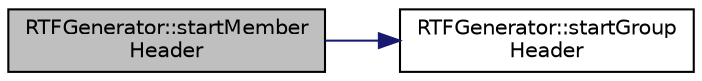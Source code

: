 digraph "RTFGenerator::startMemberHeader"
{
 // LATEX_PDF_SIZE
  edge [fontname="Helvetica",fontsize="10",labelfontname="Helvetica",labelfontsize="10"];
  node [fontname="Helvetica",fontsize="10",shape=record];
  rankdir="LR";
  Node1 [label="RTFGenerator::startMember\lHeader",height=0.2,width=0.4,color="black", fillcolor="grey75", style="filled", fontcolor="black",tooltip=" "];
  Node1 -> Node2 [color="midnightblue",fontsize="10",style="solid",fontname="Helvetica"];
  Node2 [label="RTFGenerator::startGroup\lHeader",height=0.2,width=0.4,color="black", fillcolor="white", style="filled",URL="$classRTFGenerator.html#a75318686aaf9a1d10be4fb9c7f90c98f",tooltip=" "];
}
